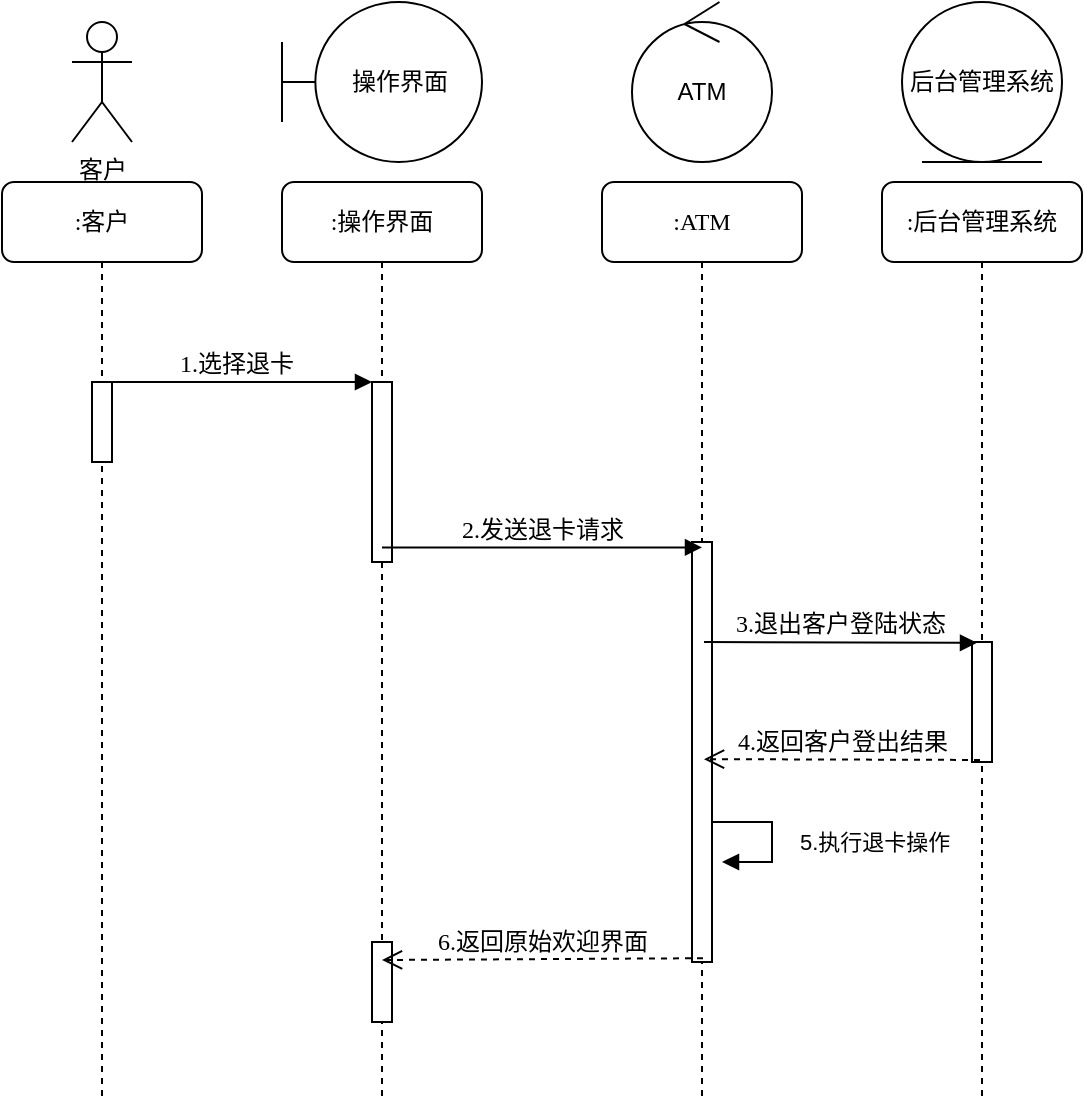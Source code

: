 <mxfile version="16.6.1" type="device"><diagram name="Page-1" id="13e1069c-82ec-6db2-03f1-153e76fe0fe0"><mxGraphModel dx="1002" dy="714" grid="1" gridSize="10" guides="1" tooltips="1" connect="1" arrows="1" fold="1" page="1" pageScale="1" pageWidth="1169" pageHeight="827" background="none" math="0" shadow="0"><root><mxCell id="0"/><mxCell id="1" parent="0"/><mxCell id="7baba1c4bc27f4b0-2" value=":操作界面" style="shape=umlLifeline;perimeter=lifelinePerimeter;whiteSpace=wrap;html=1;container=1;collapsible=0;recursiveResize=0;outlineConnect=0;rounded=1;shadow=0;comic=0;labelBackgroundColor=none;strokeWidth=1;fontFamily=Verdana;fontSize=12;align=center;" parent="1" vertex="1"><mxGeometry x="240" y="140" width="100" height="460" as="geometry"/></mxCell><mxCell id="saKmNXNhmKmb561v1Lsh-4" value="" style="html=1;points=[];perimeter=orthogonalPerimeter;rounded=0;shadow=0;comic=0;labelBackgroundColor=none;strokeWidth=1;fontFamily=Verdana;fontSize=12;align=center;" parent="7baba1c4bc27f4b0-2" vertex="1"><mxGeometry x="45" y="100" width="10" height="90" as="geometry"/></mxCell><mxCell id="saKmNXNhmKmb561v1Lsh-11" value="" style="html=1;points=[];perimeter=orthogonalPerimeter;rounded=0;shadow=0;comic=0;labelBackgroundColor=none;strokeWidth=1;fontFamily=Verdana;fontSize=12;align=center;" parent="7baba1c4bc27f4b0-2" vertex="1"><mxGeometry x="45" y="380" width="10" height="40" as="geometry"/></mxCell><mxCell id="7baba1c4bc27f4b0-3" value=":ATM" style="shape=umlLifeline;perimeter=lifelinePerimeter;whiteSpace=wrap;html=1;container=1;collapsible=0;recursiveResize=0;outlineConnect=0;rounded=1;shadow=0;comic=0;labelBackgroundColor=none;strokeWidth=1;fontFamily=Verdana;fontSize=12;align=center;" parent="1" vertex="1"><mxGeometry x="400" y="140" width="100" height="460" as="geometry"/></mxCell><mxCell id="saKmNXNhmKmb561v1Lsh-8" value="" style="html=1;points=[];perimeter=orthogonalPerimeter;rounded=0;shadow=0;comic=0;labelBackgroundColor=none;strokeWidth=1;fontFamily=Verdana;fontSize=12;align=center;" parent="7baba1c4bc27f4b0-3" vertex="1"><mxGeometry x="45" y="180" width="10" height="210" as="geometry"/></mxCell><mxCell id="jRA8QcC8L19iQv-tPNyS-2" value="5.执行退卡操作" style="edgeStyle=orthogonalEdgeStyle;html=1;align=left;spacingLeft=2;endArrow=block;rounded=0;entryX=1;entryY=0;strokeColor=#000000;" edge="1" parent="7baba1c4bc27f4b0-3"><mxGeometry x="0.067" y="10" relative="1" as="geometry"><mxPoint x="55" y="320" as="sourcePoint"/><Array as="points"><mxPoint x="85" y="320"/></Array><mxPoint x="60" y="340" as="targetPoint"/><mxPoint as="offset"/></mxGeometry></mxCell><mxCell id="7baba1c4bc27f4b0-4" value=":后台管理系统" style="shape=umlLifeline;perimeter=lifelinePerimeter;whiteSpace=wrap;html=1;container=1;collapsible=0;recursiveResize=0;outlineConnect=0;rounded=1;shadow=0;comic=0;labelBackgroundColor=none;strokeWidth=1;fontFamily=Verdana;fontSize=12;align=center;" parent="1" vertex="1"><mxGeometry x="540" y="140" width="100" height="460" as="geometry"/></mxCell><mxCell id="7baba1c4bc27f4b0-13" value="" style="html=1;points=[];perimeter=orthogonalPerimeter;rounded=0;shadow=0;comic=0;labelBackgroundColor=none;strokeWidth=1;fontFamily=Verdana;fontSize=12;align=center;" parent="7baba1c4bc27f4b0-4" vertex="1"><mxGeometry x="45" y="230" width="10" height="60" as="geometry"/></mxCell><mxCell id="7baba1c4bc27f4b0-8" value=":客户" style="shape=umlLifeline;perimeter=lifelinePerimeter;whiteSpace=wrap;html=1;container=1;collapsible=0;recursiveResize=0;outlineConnect=0;rounded=1;shadow=0;comic=0;labelBackgroundColor=none;strokeWidth=1;fontFamily=Verdana;fontSize=12;align=center;" parent="1" vertex="1"><mxGeometry x="100" y="140" width="100" height="460" as="geometry"/></mxCell><mxCell id="7baba1c4bc27f4b0-9" value="" style="html=1;points=[];perimeter=orthogonalPerimeter;rounded=0;shadow=0;comic=0;labelBackgroundColor=none;strokeWidth=1;fontFamily=Verdana;fontSize=12;align=center;" parent="7baba1c4bc27f4b0-8" vertex="1"><mxGeometry x="45" y="100" width="10" height="40" as="geometry"/></mxCell><mxCell id="krtXPOYTVXyJJNXq8KOw-3" value="客户" style="shape=umlActor;verticalLabelPosition=bottom;verticalAlign=top;html=1;" parent="1" vertex="1"><mxGeometry x="135" y="60" width="30" height="60" as="geometry"/></mxCell><mxCell id="krtXPOYTVXyJJNXq8KOw-4" value="操作界面" style="shape=umlBoundary;whiteSpace=wrap;html=1;" parent="1" vertex="1"><mxGeometry x="240" y="50" width="100" height="80" as="geometry"/></mxCell><mxCell id="krtXPOYTVXyJJNXq8KOw-5" value="ATM" style="ellipse;shape=umlControl;whiteSpace=wrap;html=1;" parent="1" vertex="1"><mxGeometry x="415" y="50" width="70" height="80" as="geometry"/></mxCell><mxCell id="krtXPOYTVXyJJNXq8KOw-6" value="后台管理系统" style="ellipse;shape=umlEntity;whiteSpace=wrap;html=1;" parent="1" vertex="1"><mxGeometry x="550" y="50" width="80" height="80" as="geometry"/></mxCell><mxCell id="7baba1c4bc27f4b0-11" value="3.退出客户登陆状态" style="html=1;verticalAlign=bottom;endArrow=block;labelBackgroundColor=none;fontFamily=Verdana;fontSize=12;elbow=vertical;entryX=0.25;entryY=0.007;entryDx=0;entryDy=0;entryPerimeter=0;exitX=0.6;exitY=0.238;exitDx=0;exitDy=0;exitPerimeter=0;" parent="1" source="saKmNXNhmKmb561v1Lsh-8" target="7baba1c4bc27f4b0-13" edge="1"><mxGeometry relative="1" as="geometry"><mxPoint x="450" y="370" as="sourcePoint"/><mxPoint x="690" y="394" as="targetPoint"/><mxPoint as="offset"/></mxGeometry></mxCell><mxCell id="saKmNXNhmKmb561v1Lsh-2" value="1.选择退卡" style="html=1;verticalAlign=bottom;endArrow=block;entryX=0;entryY=0;labelBackgroundColor=none;fontFamily=Verdana;fontSize=12;edgeStyle=elbowEdgeStyle;elbow=vertical;exitX=0.3;exitY=0;exitDx=0;exitDy=0;exitPerimeter=0;" parent="1" source="7baba1c4bc27f4b0-9" target="saKmNXNhmKmb561v1Lsh-4" edge="1"><mxGeometry relative="1" as="geometry"><mxPoint x="160" y="240" as="sourcePoint"/></mxGeometry></mxCell><mxCell id="saKmNXNhmKmb561v1Lsh-7" value="2.发送退卡请求" style="html=1;verticalAlign=bottom;endArrow=block;labelBackgroundColor=none;fontFamily=Verdana;fontSize=12;elbow=vertical;entryX=0.5;entryY=0.013;entryDx=0;entryDy=0;entryPerimeter=0;" parent="1" target="saKmNXNhmKmb561v1Lsh-8" edge="1" source="7baba1c4bc27f4b0-2"><mxGeometry relative="1" as="geometry"><mxPoint x="290" y="372" as="sourcePoint"/><mxPoint x="428.5" y="383" as="targetPoint"/></mxGeometry></mxCell><mxCell id="saKmNXNhmKmb561v1Lsh-10" value="4.返回客户登出结果" style="html=1;verticalAlign=bottom;endArrow=open;dashed=1;endSize=8;labelBackgroundColor=none;fontFamily=Verdana;fontSize=12;elbow=vertical;exitX=0.4;exitY=0.983;exitDx=0;exitDy=0;exitPerimeter=0;entryX=0.6;entryY=0.517;entryDx=0;entryDy=0;entryPerimeter=0;" parent="1" source="7baba1c4bc27f4b0-13" target="saKmNXNhmKmb561v1Lsh-8" edge="1"><mxGeometry relative="1" as="geometry"><mxPoint x="520" y="450" as="targetPoint"/><mxPoint x="920" y="460" as="sourcePoint"/></mxGeometry></mxCell><mxCell id="saKmNXNhmKmb561v1Lsh-12" value="6.返回原始欢迎界面" style="html=1;verticalAlign=bottom;endArrow=open;dashed=1;endSize=8;labelBackgroundColor=none;fontFamily=Verdana;fontSize=12;elbow=vertical;exitX=0.55;exitY=0.991;exitDx=0;exitDy=0;exitPerimeter=0;" parent="1" source="saKmNXNhmKmb561v1Lsh-8" edge="1"><mxGeometry relative="1" as="geometry"><mxPoint x="290" y="529" as="targetPoint"/><mxPoint x="485" y="520" as="sourcePoint"/></mxGeometry></mxCell></root></mxGraphModel></diagram></mxfile>